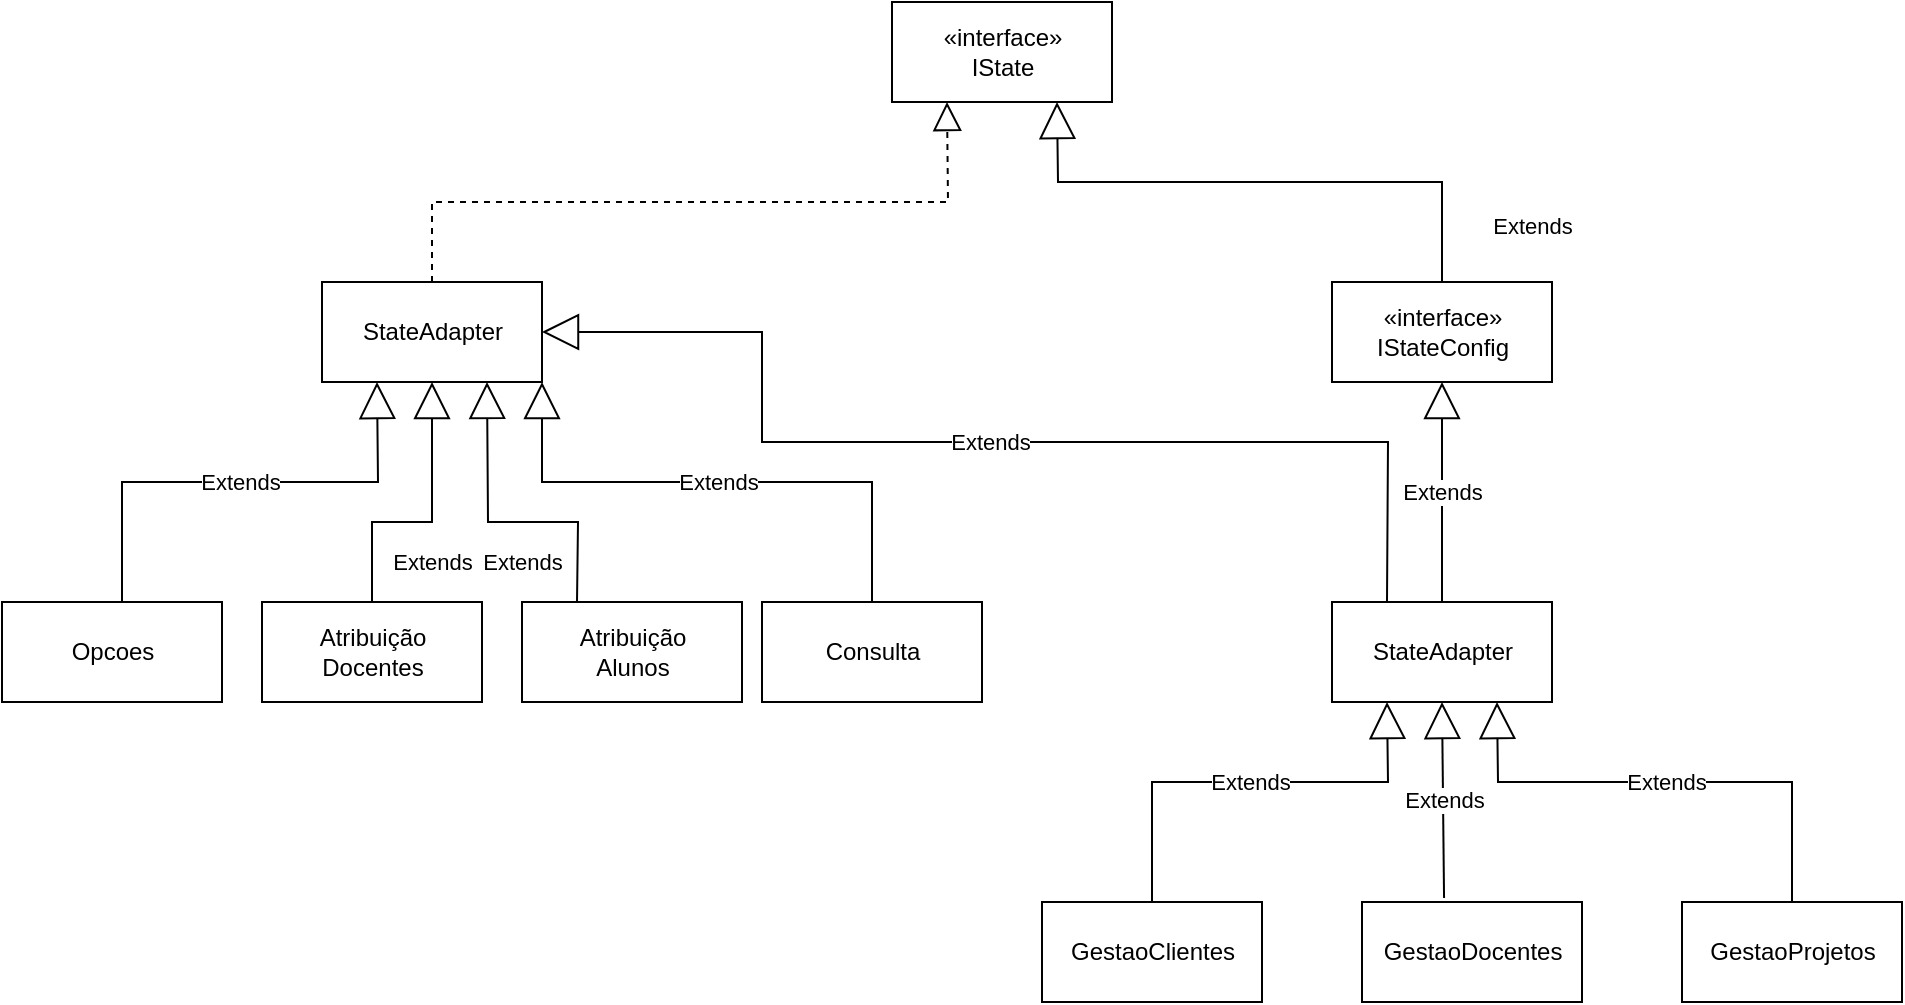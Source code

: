 <mxfile version="16.5.6" type="device"><diagram id="CpJKM_w00-CCatgDOdH9" name="Page-1"><mxGraphModel dx="1426" dy="708" grid="1" gridSize="10" guides="1" tooltips="1" connect="1" arrows="1" fold="1" page="1" pageScale="1" pageWidth="1169" pageHeight="827" math="0" shadow="0"><root><mxCell id="0"/><mxCell id="1" parent="0"/><mxCell id="dFIqIb9V8_a-SfwjDYwf-2" value="«interface»&lt;br&gt;IState" style="html=1;direction=west;flipV=0;flipH=1;" vertex="1" parent="1"><mxGeometry x="575" y="20" width="110" height="50" as="geometry"/></mxCell><mxCell id="dFIqIb9V8_a-SfwjDYwf-3" value="«interface»&lt;br&gt;IStateConfig" style="html=1;direction=west;flipV=0;flipH=1;" vertex="1" parent="1"><mxGeometry x="795" y="160" width="110" height="50" as="geometry"/></mxCell><mxCell id="dFIqIb9V8_a-SfwjDYwf-4" value="StateAdapter" style="html=1;" vertex="1" parent="1"><mxGeometry x="290" y="160" width="110" height="50" as="geometry"/></mxCell><mxCell id="dFIqIb9V8_a-SfwjDYwf-5" value="Extends" style="endArrow=block;endSize=16;endFill=0;html=1;rounded=0;entryX=0.25;entryY=0;entryDx=0;entryDy=0;exitX=0.5;exitY=1;exitDx=0;exitDy=0;" edge="1" parent="1" source="dFIqIb9V8_a-SfwjDYwf-3" target="dFIqIb9V8_a-SfwjDYwf-2"><mxGeometry x="-0.801" y="-45" width="160" relative="1" as="geometry"><mxPoint x="675" y="190" as="sourcePoint"/><mxPoint x="835" y="190" as="targetPoint"/><Array as="points"><mxPoint x="850" y="110"/><mxPoint x="658" y="110"/></Array><mxPoint as="offset"/></mxGeometry></mxCell><mxCell id="dFIqIb9V8_a-SfwjDYwf-8" value="StateAdapter" style="html=1;" vertex="1" parent="1"><mxGeometry x="795" y="320" width="110" height="50" as="geometry"/></mxCell><mxCell id="dFIqIb9V8_a-SfwjDYwf-9" value="Atribuição&lt;br&gt;Docentes" style="html=1;" vertex="1" parent="1"><mxGeometry x="260" y="320" width="110" height="50" as="geometry"/></mxCell><mxCell id="dFIqIb9V8_a-SfwjDYwf-10" value="Opcoes" style="html=1;" vertex="1" parent="1"><mxGeometry x="130" y="320" width="110" height="50" as="geometry"/></mxCell><mxCell id="dFIqIb9V8_a-SfwjDYwf-11" value="Atribuição&lt;br&gt;Alunos" style="html=1;" vertex="1" parent="1"><mxGeometry x="390" y="320" width="110" height="50" as="geometry"/></mxCell><mxCell id="dFIqIb9V8_a-SfwjDYwf-12" value="Consulta" style="html=1;" vertex="1" parent="1"><mxGeometry x="510" y="320" width="110" height="50" as="geometry"/></mxCell><mxCell id="dFIqIb9V8_a-SfwjDYwf-13" value="Extends" style="endArrow=block;endSize=16;endFill=0;html=1;rounded=0;entryX=0.5;entryY=1;entryDx=0;entryDy=0;exitX=0.5;exitY=0;exitDx=0;exitDy=0;" edge="1" parent="1" source="dFIqIb9V8_a-SfwjDYwf-9" target="dFIqIb9V8_a-SfwjDYwf-4"><mxGeometry y="-20" width="160" relative="1" as="geometry"><mxPoint x="420" y="260" as="sourcePoint"/><mxPoint x="580" y="260" as="targetPoint"/><Array as="points"><mxPoint x="315" y="280"/><mxPoint x="345" y="280"/></Array><mxPoint x="-20" y="20" as="offset"/></mxGeometry></mxCell><mxCell id="dFIqIb9V8_a-SfwjDYwf-14" value="Extends" style="endArrow=block;endSize=16;endFill=0;html=1;rounded=0;entryX=0.25;entryY=1;entryDx=0;entryDy=0;exitX=0.5;exitY=0;exitDx=0;exitDy=0;" edge="1" parent="1" target="dFIqIb9V8_a-SfwjDYwf-4"><mxGeometry width="160" relative="1" as="geometry"><mxPoint x="190" y="320" as="sourcePoint"/><mxPoint x="220" y="210" as="targetPoint"/><Array as="points"><mxPoint x="190" y="260"/><mxPoint x="318" y="260"/></Array></mxGeometry></mxCell><mxCell id="dFIqIb9V8_a-SfwjDYwf-15" value="Extends" style="endArrow=block;endSize=16;endFill=0;html=1;rounded=0;entryX=0.75;entryY=1;entryDx=0;entryDy=0;exitX=0.25;exitY=0;exitDx=0;exitDy=0;" edge="1" parent="1" source="dFIqIb9V8_a-SfwjDYwf-11" target="dFIqIb9V8_a-SfwjDYwf-4"><mxGeometry x="-0.123" y="20" width="160" relative="1" as="geometry"><mxPoint x="430" y="320" as="sourcePoint"/><mxPoint x="460" y="210" as="targetPoint"/><Array as="points"><mxPoint x="418" y="280"/><mxPoint x="373" y="280"/></Array><mxPoint as="offset"/></mxGeometry></mxCell><mxCell id="dFIqIb9V8_a-SfwjDYwf-18" value="Extends" style="endArrow=block;endSize=16;endFill=0;html=1;rounded=0;entryX=1;entryY=1;entryDx=0;entryDy=0;exitX=0.5;exitY=0;exitDx=0;exitDy=0;" edge="1" parent="1" source="dFIqIb9V8_a-SfwjDYwf-12" target="dFIqIb9V8_a-SfwjDYwf-4"><mxGeometry width="160" relative="1" as="geometry"><mxPoint x="420" y="260" as="sourcePoint"/><mxPoint x="580" y="260" as="targetPoint"/><Array as="points"><mxPoint x="565" y="260"/><mxPoint x="400" y="260"/></Array></mxGeometry></mxCell><mxCell id="dFIqIb9V8_a-SfwjDYwf-19" value="Extends" style="endArrow=block;endSize=16;endFill=0;html=1;rounded=0;entryX=0.5;entryY=0;entryDx=0;entryDy=0;exitX=0.5;exitY=0;exitDx=0;exitDy=0;" edge="1" parent="1" source="dFIqIb9V8_a-SfwjDYwf-8" target="dFIqIb9V8_a-SfwjDYwf-3"><mxGeometry width="160" relative="1" as="geometry"><mxPoint x="760" y="280" as="sourcePoint"/><mxPoint x="920" y="280" as="targetPoint"/></mxGeometry></mxCell><mxCell id="dFIqIb9V8_a-SfwjDYwf-20" value="Extends" style="endArrow=block;endSize=16;endFill=0;html=1;rounded=0;entryX=1;entryY=0.5;entryDx=0;entryDy=0;exitX=0.25;exitY=0;exitDx=0;exitDy=0;" edge="1" parent="1" source="dFIqIb9V8_a-SfwjDYwf-8" target="dFIqIb9V8_a-SfwjDYwf-4"><mxGeometry width="160" relative="1" as="geometry"><mxPoint x="825" y="320" as="sourcePoint"/><mxPoint x="660" y="210" as="targetPoint"/><Array as="points"><mxPoint x="823" y="240"/><mxPoint x="510" y="240"/><mxPoint x="510" y="185"/></Array></mxGeometry></mxCell><mxCell id="dFIqIb9V8_a-SfwjDYwf-21" value="GestaoClientes" style="html=1;" vertex="1" parent="1"><mxGeometry x="650" y="470" width="110" height="50" as="geometry"/></mxCell><mxCell id="dFIqIb9V8_a-SfwjDYwf-22" value="GestaoDocentes" style="html=1;" vertex="1" parent="1"><mxGeometry x="810" y="470" width="110" height="50" as="geometry"/></mxCell><mxCell id="dFIqIb9V8_a-SfwjDYwf-23" value="GestaoProjetos" style="html=1;" vertex="1" parent="1"><mxGeometry x="970" y="470" width="110" height="50" as="geometry"/></mxCell><mxCell id="dFIqIb9V8_a-SfwjDYwf-24" value="" style="endArrow=block;dashed=1;endFill=0;endSize=12;html=1;rounded=0;entryX=0.75;entryY=0;entryDx=0;entryDy=0;exitX=0.5;exitY=0;exitDx=0;exitDy=0;" edge="1" parent="1" source="dFIqIb9V8_a-SfwjDYwf-4" target="dFIqIb9V8_a-SfwjDYwf-2"><mxGeometry width="160" relative="1" as="geometry"><mxPoint x="420" y="370" as="sourcePoint"/><mxPoint x="580" y="370" as="targetPoint"/><Array as="points"><mxPoint x="345" y="120"/><mxPoint x="603" y="120"/></Array></mxGeometry></mxCell><mxCell id="dFIqIb9V8_a-SfwjDYwf-25" value="Extends" style="endArrow=block;endSize=16;endFill=0;html=1;rounded=0;entryX=0.25;entryY=1;entryDx=0;entryDy=0;exitX=0.5;exitY=0;exitDx=0;exitDy=0;" edge="1" parent="1" source="dFIqIb9V8_a-SfwjDYwf-21" target="dFIqIb9V8_a-SfwjDYwf-8"><mxGeometry width="160" relative="1" as="geometry"><mxPoint x="420" y="370" as="sourcePoint"/><mxPoint x="580" y="370" as="targetPoint"/><Array as="points"><mxPoint x="705" y="410"/><mxPoint x="823" y="410"/></Array></mxGeometry></mxCell><mxCell id="dFIqIb9V8_a-SfwjDYwf-27" value="Extends" style="endArrow=block;endSize=16;endFill=0;html=1;rounded=0;entryX=0.5;entryY=1;entryDx=0;entryDy=0;exitX=0.373;exitY=-0.04;exitDx=0;exitDy=0;exitPerimeter=0;" edge="1" parent="1" source="dFIqIb9V8_a-SfwjDYwf-22" target="dFIqIb9V8_a-SfwjDYwf-8"><mxGeometry width="160" relative="1" as="geometry"><mxPoint x="420" y="370" as="sourcePoint"/><mxPoint x="580" y="370" as="targetPoint"/></mxGeometry></mxCell><mxCell id="dFIqIb9V8_a-SfwjDYwf-28" value="Extends" style="endArrow=block;endSize=16;endFill=0;html=1;rounded=0;entryX=0.75;entryY=1;entryDx=0;entryDy=0;exitX=0.5;exitY=0;exitDx=0;exitDy=0;" edge="1" parent="1" source="dFIqIb9V8_a-SfwjDYwf-23" target="dFIqIb9V8_a-SfwjDYwf-8"><mxGeometry width="160" relative="1" as="geometry"><mxPoint x="420" y="370" as="sourcePoint"/><mxPoint x="580" y="370" as="targetPoint"/><Array as="points"><mxPoint x="1025" y="410"/><mxPoint x="878" y="410"/></Array></mxGeometry></mxCell></root></mxGraphModel></diagram></mxfile>